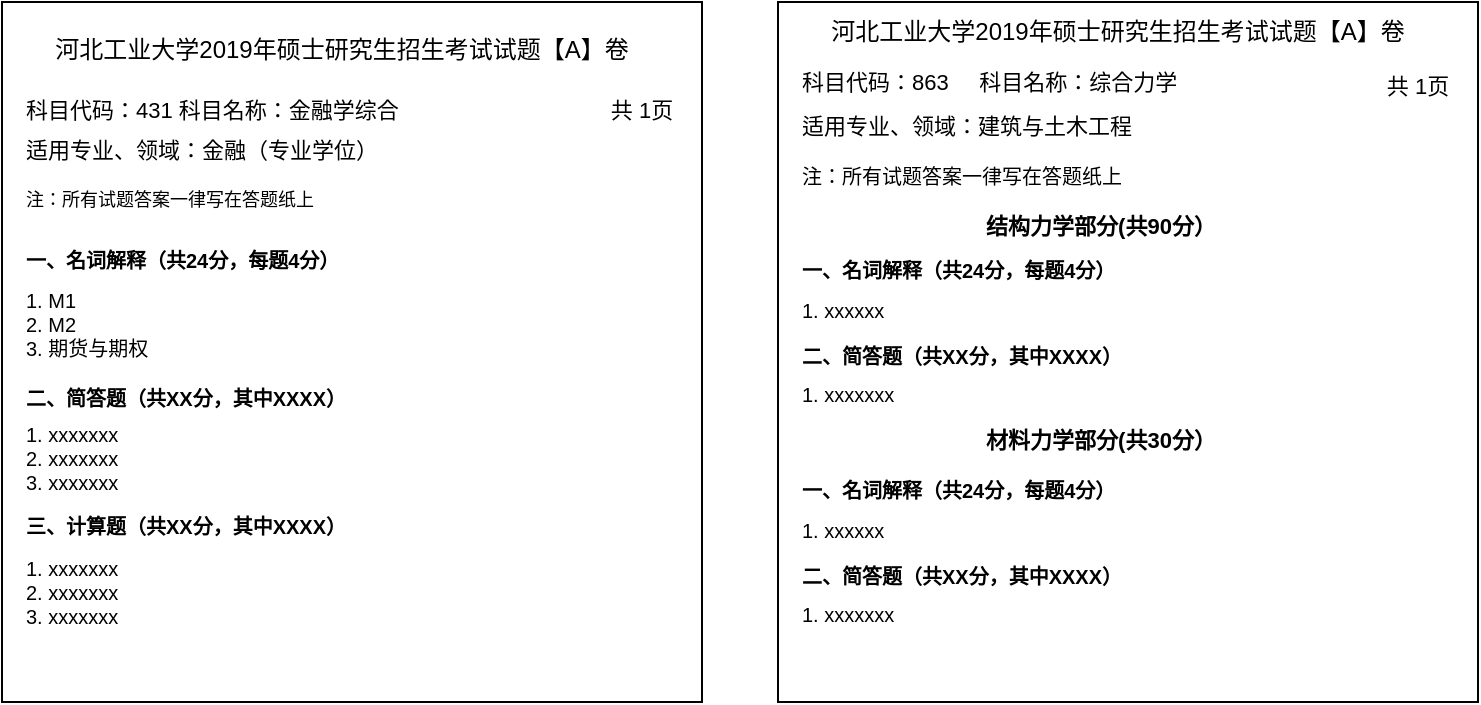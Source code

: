 <mxfile version="12.6.5" type="device"><diagram id="tOJZXkT2YsvNgWavmPsE" name="Page-1"><mxGraphModel dx="807" dy="444" grid="0" gridSize="10" guides="1" tooltips="1" connect="1" arrows="1" fold="1" page="1" pageScale="1" pageWidth="827" pageHeight="1169" math="0" shadow="0"><root><mxCell id="0"/><mxCell id="1" parent="0"/><mxCell id="idmpRcCuoJr9njZeDx11-1" value="" style="whiteSpace=wrap;html=1;aspect=fixed;" parent="1" vertex="1"><mxGeometry x="23" y="25" width="350" height="350" as="geometry"/></mxCell><mxCell id="idmpRcCuoJr9njZeDx11-2" value="河北工业大学2019年硕士研究生招生考试试题【A】卷" style="text;html=1;strokeColor=none;fillColor=none;align=center;verticalAlign=middle;whiteSpace=wrap;rounded=0;fontSize=12;" parent="1" vertex="1"><mxGeometry x="43" y="44" width="300" height="10" as="geometry"/></mxCell><mxCell id="idmpRcCuoJr9njZeDx11-6" value="科目代码：431 科目名称：金融学综合&amp;nbsp;" style="text;html=1;strokeColor=none;fillColor=none;align=left;verticalAlign=middle;whiteSpace=wrap;rounded=0;fontSize=11;" parent="1" vertex="1"><mxGeometry x="33" y="74" width="260" height="10" as="geometry"/></mxCell><mxCell id="idmpRcCuoJr9njZeDx11-8" value="适用专业、领域：金融（专业学位）" style="text;html=1;strokeColor=none;fillColor=none;align=left;verticalAlign=middle;whiteSpace=wrap;rounded=0;fontSize=11;" parent="1" vertex="1"><mxGeometry x="33" y="86" width="220" height="25" as="geometry"/></mxCell><mxCell id="idmpRcCuoJr9njZeDx11-10" value="共 1页" style="text;html=1;strokeColor=none;fillColor=none;align=center;verticalAlign=middle;whiteSpace=wrap;rounded=0;fontSize=11;" parent="1" vertex="1"><mxGeometry x="313" y="69" width="60" height="20" as="geometry"/></mxCell><mxCell id="idmpRcCuoJr9njZeDx11-11" value="注：所有试题答案一律写在答题纸上" style="text;html=1;strokeColor=none;fillColor=none;align=left;verticalAlign=middle;whiteSpace=wrap;rounded=0;fontSize=9;" parent="1" vertex="1"><mxGeometry x="33" y="114" width="340" height="20" as="geometry"/></mxCell><mxCell id="idmpRcCuoJr9njZeDx11-12" value="一、名词解释（共24分，每题4分）" style="text;html=1;strokeColor=none;fillColor=none;align=left;verticalAlign=middle;whiteSpace=wrap;rounded=0;fontSize=10;fontStyle=1" parent="1" vertex="1"><mxGeometry x="33" y="144" width="170" height="20" as="geometry"/></mxCell><mxCell id="idmpRcCuoJr9njZeDx11-13" value="1. M1 &lt;br&gt;2. M2&lt;br&gt;3. 期货与期权" style="text;html=1;strokeColor=none;fillColor=none;align=left;verticalAlign=middle;whiteSpace=wrap;rounded=0;fontSize=10;labelPosition=center;verticalLabelPosition=middle;" parent="1" vertex="1"><mxGeometry x="33" y="166" width="90" height="40" as="geometry"/></mxCell><mxCell id="idmpRcCuoJr9njZeDx11-14" value="二、简答题（共XX分，其中XXXX）" style="text;html=1;strokeColor=none;fillColor=none;align=left;verticalAlign=middle;whiteSpace=wrap;rounded=0;fontSize=10;fontStyle=1" parent="1" vertex="1"><mxGeometry x="33" y="213" width="210" height="20" as="geometry"/></mxCell><mxCell id="idmpRcCuoJr9njZeDx11-15" value="1. xxxxxxx&lt;br&gt;2. xxxxxxx&lt;br&gt;3. xxxxxxx" style="text;html=1;strokeColor=none;fillColor=none;align=left;verticalAlign=middle;whiteSpace=wrap;rounded=0;fontSize=10;labelPosition=center;verticalLabelPosition=middle;" parent="1" vertex="1"><mxGeometry x="33" y="233" width="90" height="40" as="geometry"/></mxCell><mxCell id="idmpRcCuoJr9njZeDx11-16" value="三、计算题（共XX分，其中XXXX）" style="text;html=1;strokeColor=none;fillColor=none;align=left;verticalAlign=middle;whiteSpace=wrap;rounded=0;fontSize=10;fontStyle=1" parent="1" vertex="1"><mxGeometry x="33" y="277" width="210" height="20" as="geometry"/></mxCell><mxCell id="idmpRcCuoJr9njZeDx11-17" value="1. xxxxxxx&lt;br&gt;2. xxxxxxx&lt;br&gt;3. xxxxxxx" style="text;html=1;strokeColor=none;fillColor=none;align=left;verticalAlign=middle;whiteSpace=wrap;rounded=0;fontSize=10;labelPosition=center;verticalLabelPosition=middle;" parent="1" vertex="1"><mxGeometry x="33" y="300" width="90" height="40" as="geometry"/></mxCell><mxCell id="Iwn3liYUsSZq0wiLCEM3-3" value="" style="whiteSpace=wrap;html=1;aspect=fixed;" vertex="1" parent="1"><mxGeometry x="411" y="25" width="350" height="350" as="geometry"/></mxCell><mxCell id="Iwn3liYUsSZq0wiLCEM3-4" value="河北工业大学2019年硕士研究生招生考试试题【A】卷" style="text;html=1;strokeColor=none;fillColor=none;align=center;verticalAlign=middle;whiteSpace=wrap;rounded=0;" vertex="1" parent="1"><mxGeometry x="431" y="35" width="300" height="10" as="geometry"/></mxCell><mxCell id="Iwn3liYUsSZq0wiLCEM3-5" value="科目代码：863&amp;nbsp; &amp;nbsp; &amp;nbsp;科目名称：综合力学" style="text;html=1;strokeColor=none;fillColor=none;align=left;verticalAlign=middle;whiteSpace=wrap;rounded=0;fontSize=11;" vertex="1" parent="1"><mxGeometry x="421" y="60" width="260" height="10" as="geometry"/></mxCell><mxCell id="Iwn3liYUsSZq0wiLCEM3-6" value="适用专业、领域：建筑与土木工程" style="text;html=1;strokeColor=none;fillColor=none;align=left;verticalAlign=middle;whiteSpace=wrap;rounded=0;fontSize=11;" vertex="1" parent="1"><mxGeometry x="421" y="74" width="220" height="25" as="geometry"/></mxCell><mxCell id="Iwn3liYUsSZq0wiLCEM3-7" value="共 1页" style="text;html=1;strokeColor=none;fillColor=none;align=center;verticalAlign=middle;whiteSpace=wrap;rounded=0;fontSize=11;" vertex="1" parent="1"><mxGeometry x="701" y="57" width="60" height="20" as="geometry"/></mxCell><mxCell id="Iwn3liYUsSZq0wiLCEM3-8" value="注：所有试题答案一律写在答题纸上" style="text;html=1;strokeColor=none;fillColor=none;align=left;verticalAlign=middle;whiteSpace=wrap;rounded=0;fontSize=10;" vertex="1" parent="1"><mxGeometry x="421" y="102" width="340" height="20" as="geometry"/></mxCell><mxCell id="Iwn3liYUsSZq0wiLCEM3-9" value="一、名词解释（共24分，每题4分）" style="text;html=1;strokeColor=none;fillColor=none;align=left;verticalAlign=middle;whiteSpace=wrap;rounded=0;fontSize=10;fontStyle=1" vertex="1" parent="1"><mxGeometry x="421" y="149" width="170" height="20" as="geometry"/></mxCell><mxCell id="Iwn3liYUsSZq0wiLCEM3-10" value="1. xxxxxx" style="text;html=1;strokeColor=none;fillColor=none;align=left;verticalAlign=middle;whiteSpace=wrap;rounded=0;fontSize=10;labelPosition=center;verticalLabelPosition=middle;" vertex="1" parent="1"><mxGeometry x="421" y="169" width="90" height="19" as="geometry"/></mxCell><mxCell id="Iwn3liYUsSZq0wiLCEM3-11" value="二、简答题（共XX分，其中XXXX）" style="text;html=1;strokeColor=none;fillColor=none;align=left;verticalAlign=middle;whiteSpace=wrap;rounded=0;fontSize=10;fontStyle=1" vertex="1" parent="1"><mxGeometry x="421" y="192" width="210" height="20" as="geometry"/></mxCell><mxCell id="Iwn3liYUsSZq0wiLCEM3-12" value="1. xxxxxxx" style="text;html=1;strokeColor=none;fillColor=none;align=left;verticalAlign=middle;whiteSpace=wrap;rounded=0;fontSize=10;labelPosition=center;verticalLabelPosition=middle;" vertex="1" parent="1"><mxGeometry x="421" y="212" width="90" height="17" as="geometry"/></mxCell><mxCell id="Iwn3liYUsSZq0wiLCEM3-15" value="结构力学部分(共90分）" style="text;html=1;strokeColor=none;fillColor=none;align=center;verticalAlign=middle;whiteSpace=wrap;rounded=0;fontSize=11;fontStyle=1" vertex="1" parent="1"><mxGeometry x="508" y="127" width="129" height="20" as="geometry"/></mxCell><mxCell id="Iwn3liYUsSZq0wiLCEM3-16" value="材料力学部分(共30分）" style="text;html=1;strokeColor=none;fillColor=none;align=center;verticalAlign=middle;whiteSpace=wrap;rounded=0;fontSize=11;fontStyle=1" vertex="1" parent="1"><mxGeometry x="508" y="234" width="129" height="20" as="geometry"/></mxCell><mxCell id="Iwn3liYUsSZq0wiLCEM3-19" value="一、名词解释（共24分，每题4分）" style="text;html=1;strokeColor=none;fillColor=none;align=left;verticalAlign=middle;whiteSpace=wrap;rounded=0;fontSize=10;fontStyle=1" vertex="1" parent="1"><mxGeometry x="421" y="259" width="170" height="20" as="geometry"/></mxCell><mxCell id="Iwn3liYUsSZq0wiLCEM3-20" value="1. xxxxxx" style="text;html=1;strokeColor=none;fillColor=none;align=left;verticalAlign=middle;whiteSpace=wrap;rounded=0;fontSize=10;labelPosition=center;verticalLabelPosition=middle;" vertex="1" parent="1"><mxGeometry x="421" y="279" width="90" height="19" as="geometry"/></mxCell><mxCell id="Iwn3liYUsSZq0wiLCEM3-21" value="二、简答题（共XX分，其中XXXX）" style="text;html=1;strokeColor=none;fillColor=none;align=left;verticalAlign=middle;whiteSpace=wrap;rounded=0;fontSize=10;fontStyle=1" vertex="1" parent="1"><mxGeometry x="421" y="302" width="210" height="20" as="geometry"/></mxCell><mxCell id="Iwn3liYUsSZq0wiLCEM3-22" value="1. xxxxxxx" style="text;html=1;strokeColor=none;fillColor=none;align=left;verticalAlign=middle;whiteSpace=wrap;rounded=0;fontSize=10;labelPosition=center;verticalLabelPosition=middle;" vertex="1" parent="1"><mxGeometry x="421" y="322" width="90" height="17" as="geometry"/></mxCell></root></mxGraphModel></diagram></mxfile>